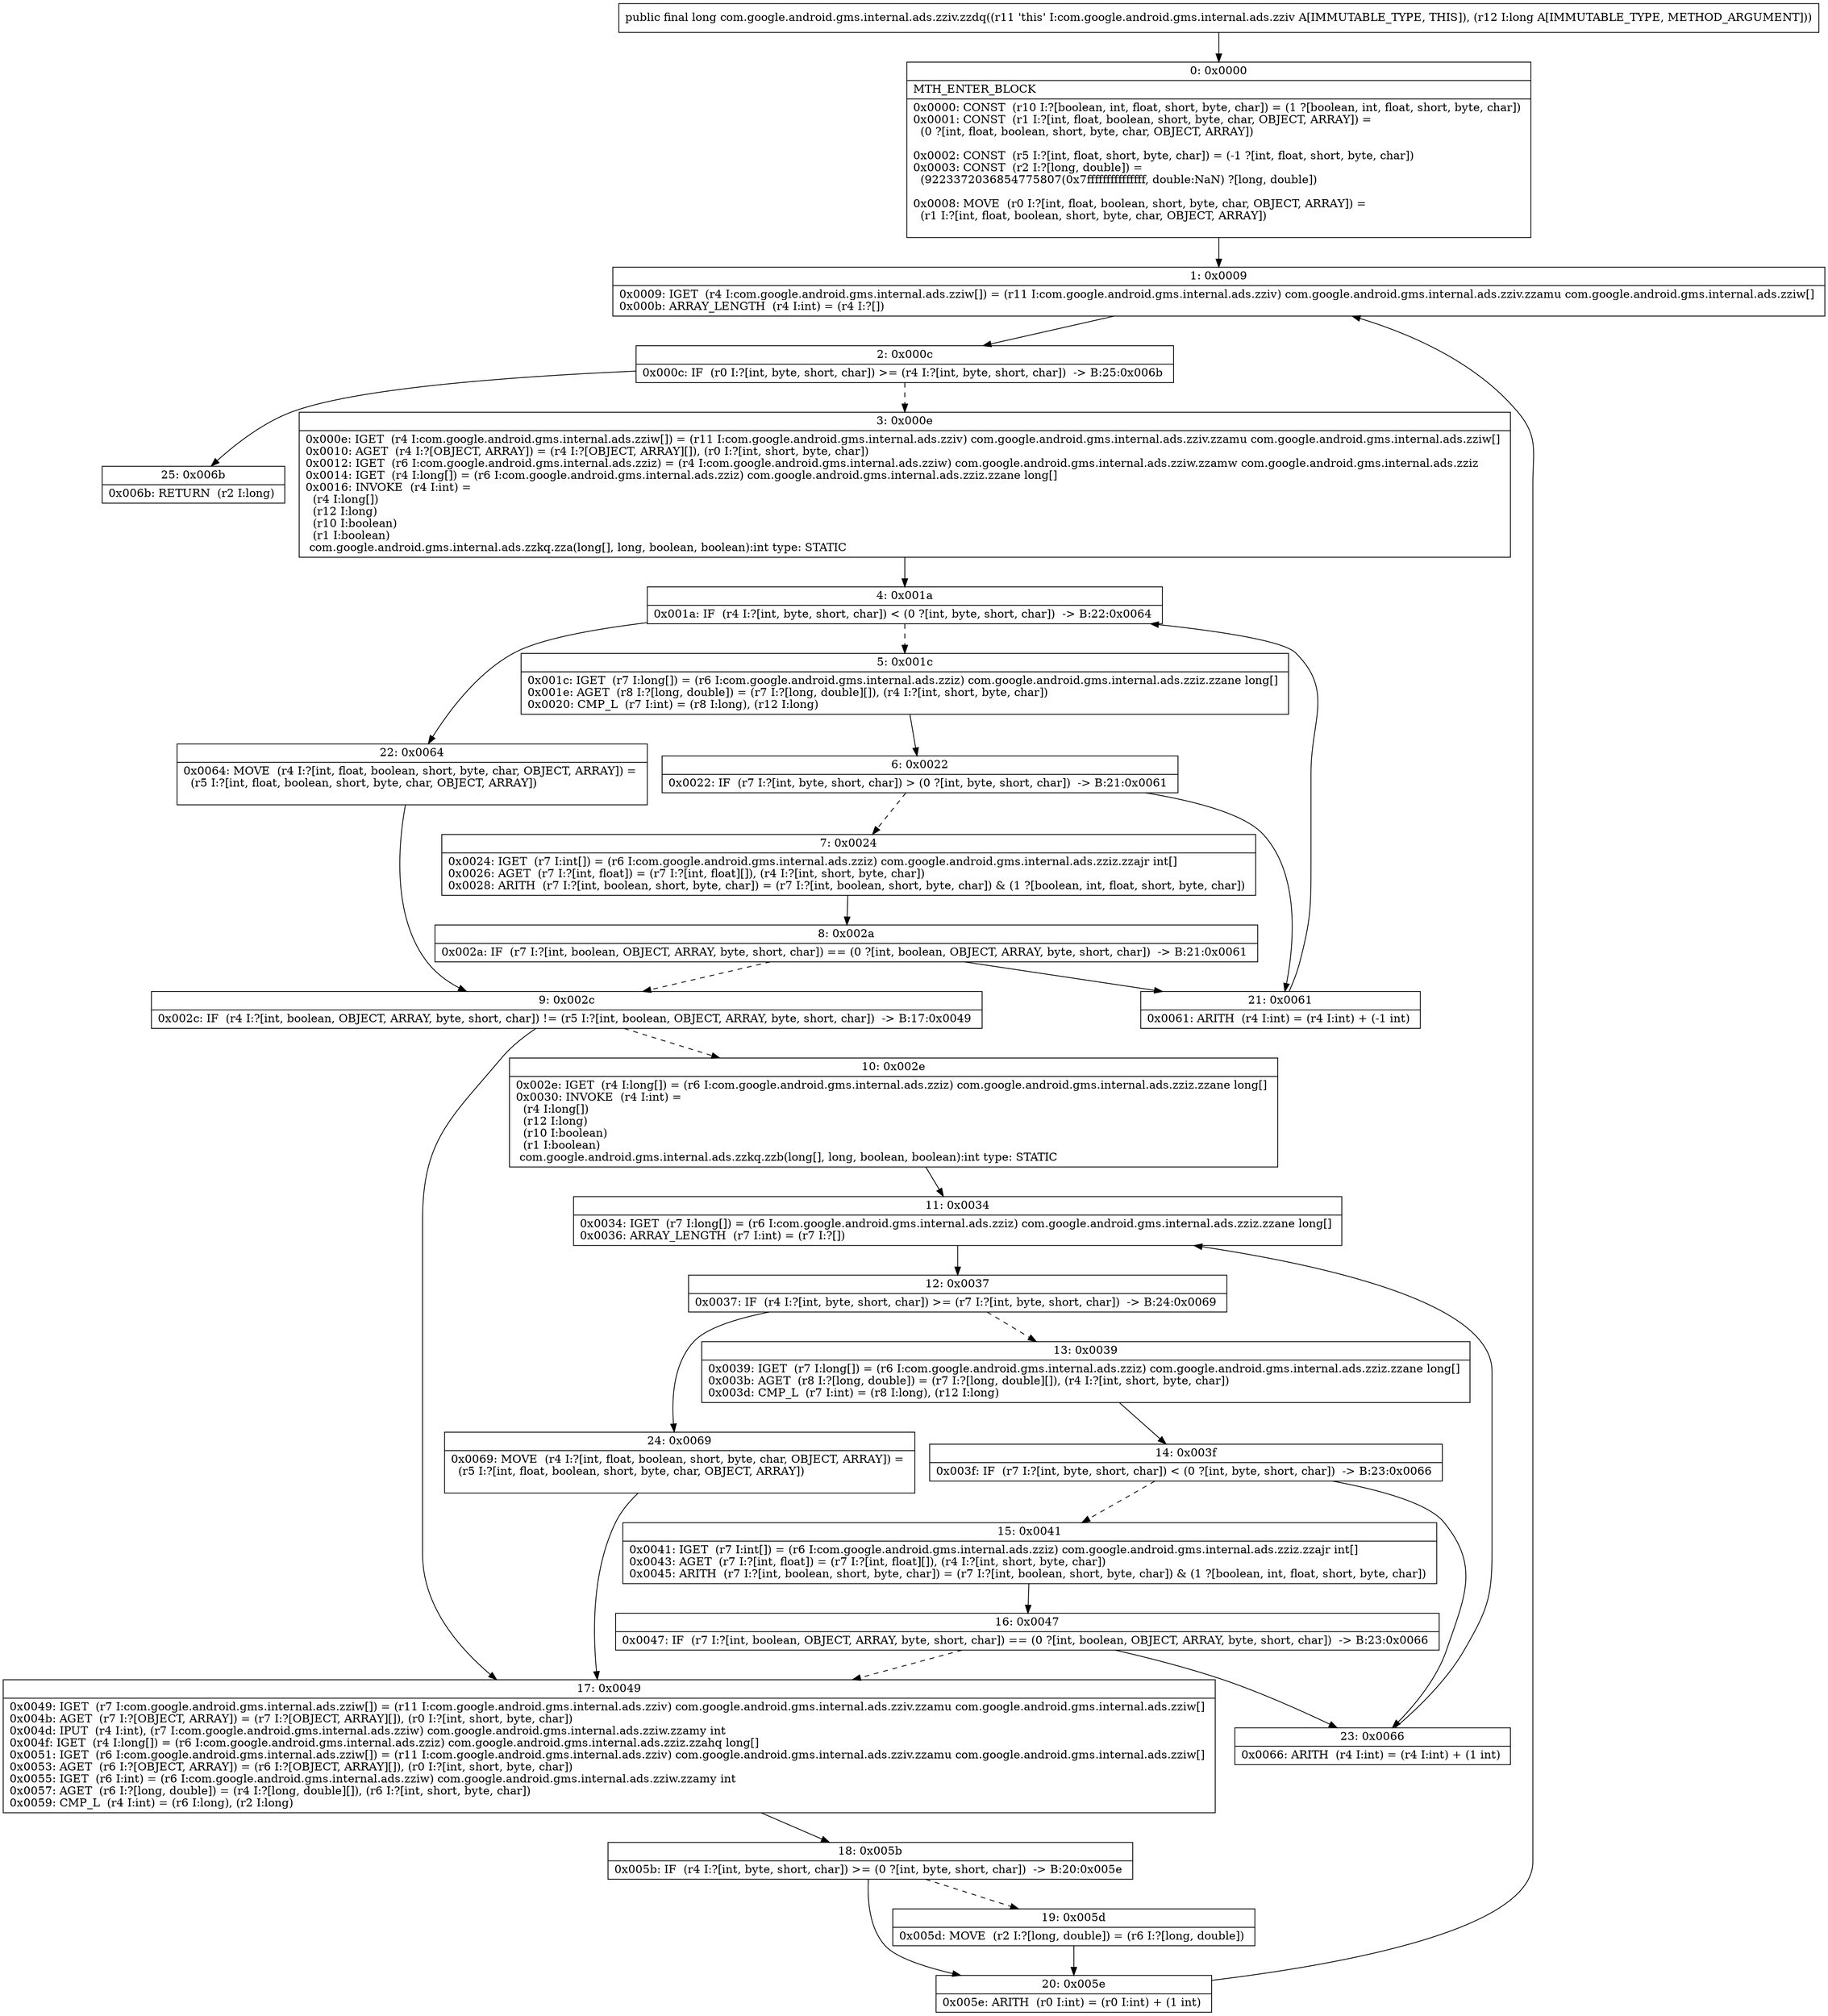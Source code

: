 digraph "CFG forcom.google.android.gms.internal.ads.zziv.zzdq(J)J" {
Node_0 [shape=record,label="{0\:\ 0x0000|MTH_ENTER_BLOCK\l|0x0000: CONST  (r10 I:?[boolean, int, float, short, byte, char]) = (1 ?[boolean, int, float, short, byte, char]) \l0x0001: CONST  (r1 I:?[int, float, boolean, short, byte, char, OBJECT, ARRAY]) = \l  (0 ?[int, float, boolean, short, byte, char, OBJECT, ARRAY])\l \l0x0002: CONST  (r5 I:?[int, float, short, byte, char]) = (\-1 ?[int, float, short, byte, char]) \l0x0003: CONST  (r2 I:?[long, double]) = \l  (9223372036854775807(0x7fffffffffffffff, double:NaN) ?[long, double])\l \l0x0008: MOVE  (r0 I:?[int, float, boolean, short, byte, char, OBJECT, ARRAY]) = \l  (r1 I:?[int, float, boolean, short, byte, char, OBJECT, ARRAY])\l \l}"];
Node_1 [shape=record,label="{1\:\ 0x0009|0x0009: IGET  (r4 I:com.google.android.gms.internal.ads.zziw[]) = (r11 I:com.google.android.gms.internal.ads.zziv) com.google.android.gms.internal.ads.zziv.zzamu com.google.android.gms.internal.ads.zziw[] \l0x000b: ARRAY_LENGTH  (r4 I:int) = (r4 I:?[]) \l}"];
Node_2 [shape=record,label="{2\:\ 0x000c|0x000c: IF  (r0 I:?[int, byte, short, char]) \>= (r4 I:?[int, byte, short, char])  \-\> B:25:0x006b \l}"];
Node_3 [shape=record,label="{3\:\ 0x000e|0x000e: IGET  (r4 I:com.google.android.gms.internal.ads.zziw[]) = (r11 I:com.google.android.gms.internal.ads.zziv) com.google.android.gms.internal.ads.zziv.zzamu com.google.android.gms.internal.ads.zziw[] \l0x0010: AGET  (r4 I:?[OBJECT, ARRAY]) = (r4 I:?[OBJECT, ARRAY][]), (r0 I:?[int, short, byte, char]) \l0x0012: IGET  (r6 I:com.google.android.gms.internal.ads.zziz) = (r4 I:com.google.android.gms.internal.ads.zziw) com.google.android.gms.internal.ads.zziw.zzamw com.google.android.gms.internal.ads.zziz \l0x0014: IGET  (r4 I:long[]) = (r6 I:com.google.android.gms.internal.ads.zziz) com.google.android.gms.internal.ads.zziz.zzane long[] \l0x0016: INVOKE  (r4 I:int) = \l  (r4 I:long[])\l  (r12 I:long)\l  (r10 I:boolean)\l  (r1 I:boolean)\l com.google.android.gms.internal.ads.zzkq.zza(long[], long, boolean, boolean):int type: STATIC \l}"];
Node_4 [shape=record,label="{4\:\ 0x001a|0x001a: IF  (r4 I:?[int, byte, short, char]) \< (0 ?[int, byte, short, char])  \-\> B:22:0x0064 \l}"];
Node_5 [shape=record,label="{5\:\ 0x001c|0x001c: IGET  (r7 I:long[]) = (r6 I:com.google.android.gms.internal.ads.zziz) com.google.android.gms.internal.ads.zziz.zzane long[] \l0x001e: AGET  (r8 I:?[long, double]) = (r7 I:?[long, double][]), (r4 I:?[int, short, byte, char]) \l0x0020: CMP_L  (r7 I:int) = (r8 I:long), (r12 I:long) \l}"];
Node_6 [shape=record,label="{6\:\ 0x0022|0x0022: IF  (r7 I:?[int, byte, short, char]) \> (0 ?[int, byte, short, char])  \-\> B:21:0x0061 \l}"];
Node_7 [shape=record,label="{7\:\ 0x0024|0x0024: IGET  (r7 I:int[]) = (r6 I:com.google.android.gms.internal.ads.zziz) com.google.android.gms.internal.ads.zziz.zzajr int[] \l0x0026: AGET  (r7 I:?[int, float]) = (r7 I:?[int, float][]), (r4 I:?[int, short, byte, char]) \l0x0028: ARITH  (r7 I:?[int, boolean, short, byte, char]) = (r7 I:?[int, boolean, short, byte, char]) & (1 ?[boolean, int, float, short, byte, char]) \l}"];
Node_8 [shape=record,label="{8\:\ 0x002a|0x002a: IF  (r7 I:?[int, boolean, OBJECT, ARRAY, byte, short, char]) == (0 ?[int, boolean, OBJECT, ARRAY, byte, short, char])  \-\> B:21:0x0061 \l}"];
Node_9 [shape=record,label="{9\:\ 0x002c|0x002c: IF  (r4 I:?[int, boolean, OBJECT, ARRAY, byte, short, char]) != (r5 I:?[int, boolean, OBJECT, ARRAY, byte, short, char])  \-\> B:17:0x0049 \l}"];
Node_10 [shape=record,label="{10\:\ 0x002e|0x002e: IGET  (r4 I:long[]) = (r6 I:com.google.android.gms.internal.ads.zziz) com.google.android.gms.internal.ads.zziz.zzane long[] \l0x0030: INVOKE  (r4 I:int) = \l  (r4 I:long[])\l  (r12 I:long)\l  (r10 I:boolean)\l  (r1 I:boolean)\l com.google.android.gms.internal.ads.zzkq.zzb(long[], long, boolean, boolean):int type: STATIC \l}"];
Node_11 [shape=record,label="{11\:\ 0x0034|0x0034: IGET  (r7 I:long[]) = (r6 I:com.google.android.gms.internal.ads.zziz) com.google.android.gms.internal.ads.zziz.zzane long[] \l0x0036: ARRAY_LENGTH  (r7 I:int) = (r7 I:?[]) \l}"];
Node_12 [shape=record,label="{12\:\ 0x0037|0x0037: IF  (r4 I:?[int, byte, short, char]) \>= (r7 I:?[int, byte, short, char])  \-\> B:24:0x0069 \l}"];
Node_13 [shape=record,label="{13\:\ 0x0039|0x0039: IGET  (r7 I:long[]) = (r6 I:com.google.android.gms.internal.ads.zziz) com.google.android.gms.internal.ads.zziz.zzane long[] \l0x003b: AGET  (r8 I:?[long, double]) = (r7 I:?[long, double][]), (r4 I:?[int, short, byte, char]) \l0x003d: CMP_L  (r7 I:int) = (r8 I:long), (r12 I:long) \l}"];
Node_14 [shape=record,label="{14\:\ 0x003f|0x003f: IF  (r7 I:?[int, byte, short, char]) \< (0 ?[int, byte, short, char])  \-\> B:23:0x0066 \l}"];
Node_15 [shape=record,label="{15\:\ 0x0041|0x0041: IGET  (r7 I:int[]) = (r6 I:com.google.android.gms.internal.ads.zziz) com.google.android.gms.internal.ads.zziz.zzajr int[] \l0x0043: AGET  (r7 I:?[int, float]) = (r7 I:?[int, float][]), (r4 I:?[int, short, byte, char]) \l0x0045: ARITH  (r7 I:?[int, boolean, short, byte, char]) = (r7 I:?[int, boolean, short, byte, char]) & (1 ?[boolean, int, float, short, byte, char]) \l}"];
Node_16 [shape=record,label="{16\:\ 0x0047|0x0047: IF  (r7 I:?[int, boolean, OBJECT, ARRAY, byte, short, char]) == (0 ?[int, boolean, OBJECT, ARRAY, byte, short, char])  \-\> B:23:0x0066 \l}"];
Node_17 [shape=record,label="{17\:\ 0x0049|0x0049: IGET  (r7 I:com.google.android.gms.internal.ads.zziw[]) = (r11 I:com.google.android.gms.internal.ads.zziv) com.google.android.gms.internal.ads.zziv.zzamu com.google.android.gms.internal.ads.zziw[] \l0x004b: AGET  (r7 I:?[OBJECT, ARRAY]) = (r7 I:?[OBJECT, ARRAY][]), (r0 I:?[int, short, byte, char]) \l0x004d: IPUT  (r4 I:int), (r7 I:com.google.android.gms.internal.ads.zziw) com.google.android.gms.internal.ads.zziw.zzamy int \l0x004f: IGET  (r4 I:long[]) = (r6 I:com.google.android.gms.internal.ads.zziz) com.google.android.gms.internal.ads.zziz.zzahq long[] \l0x0051: IGET  (r6 I:com.google.android.gms.internal.ads.zziw[]) = (r11 I:com.google.android.gms.internal.ads.zziv) com.google.android.gms.internal.ads.zziv.zzamu com.google.android.gms.internal.ads.zziw[] \l0x0053: AGET  (r6 I:?[OBJECT, ARRAY]) = (r6 I:?[OBJECT, ARRAY][]), (r0 I:?[int, short, byte, char]) \l0x0055: IGET  (r6 I:int) = (r6 I:com.google.android.gms.internal.ads.zziw) com.google.android.gms.internal.ads.zziw.zzamy int \l0x0057: AGET  (r6 I:?[long, double]) = (r4 I:?[long, double][]), (r6 I:?[int, short, byte, char]) \l0x0059: CMP_L  (r4 I:int) = (r6 I:long), (r2 I:long) \l}"];
Node_18 [shape=record,label="{18\:\ 0x005b|0x005b: IF  (r4 I:?[int, byte, short, char]) \>= (0 ?[int, byte, short, char])  \-\> B:20:0x005e \l}"];
Node_19 [shape=record,label="{19\:\ 0x005d|0x005d: MOVE  (r2 I:?[long, double]) = (r6 I:?[long, double]) \l}"];
Node_20 [shape=record,label="{20\:\ 0x005e|0x005e: ARITH  (r0 I:int) = (r0 I:int) + (1 int) \l}"];
Node_21 [shape=record,label="{21\:\ 0x0061|0x0061: ARITH  (r4 I:int) = (r4 I:int) + (\-1 int) \l}"];
Node_22 [shape=record,label="{22\:\ 0x0064|0x0064: MOVE  (r4 I:?[int, float, boolean, short, byte, char, OBJECT, ARRAY]) = \l  (r5 I:?[int, float, boolean, short, byte, char, OBJECT, ARRAY])\l \l}"];
Node_23 [shape=record,label="{23\:\ 0x0066|0x0066: ARITH  (r4 I:int) = (r4 I:int) + (1 int) \l}"];
Node_24 [shape=record,label="{24\:\ 0x0069|0x0069: MOVE  (r4 I:?[int, float, boolean, short, byte, char, OBJECT, ARRAY]) = \l  (r5 I:?[int, float, boolean, short, byte, char, OBJECT, ARRAY])\l \l}"];
Node_25 [shape=record,label="{25\:\ 0x006b|0x006b: RETURN  (r2 I:long) \l}"];
MethodNode[shape=record,label="{public final long com.google.android.gms.internal.ads.zziv.zzdq((r11 'this' I:com.google.android.gms.internal.ads.zziv A[IMMUTABLE_TYPE, THIS]), (r12 I:long A[IMMUTABLE_TYPE, METHOD_ARGUMENT])) }"];
MethodNode -> Node_0;
Node_0 -> Node_1;
Node_1 -> Node_2;
Node_2 -> Node_3[style=dashed];
Node_2 -> Node_25;
Node_3 -> Node_4;
Node_4 -> Node_5[style=dashed];
Node_4 -> Node_22;
Node_5 -> Node_6;
Node_6 -> Node_7[style=dashed];
Node_6 -> Node_21;
Node_7 -> Node_8;
Node_8 -> Node_9[style=dashed];
Node_8 -> Node_21;
Node_9 -> Node_10[style=dashed];
Node_9 -> Node_17;
Node_10 -> Node_11;
Node_11 -> Node_12;
Node_12 -> Node_13[style=dashed];
Node_12 -> Node_24;
Node_13 -> Node_14;
Node_14 -> Node_15[style=dashed];
Node_14 -> Node_23;
Node_15 -> Node_16;
Node_16 -> Node_17[style=dashed];
Node_16 -> Node_23;
Node_17 -> Node_18;
Node_18 -> Node_19[style=dashed];
Node_18 -> Node_20;
Node_19 -> Node_20;
Node_20 -> Node_1;
Node_21 -> Node_4;
Node_22 -> Node_9;
Node_23 -> Node_11;
Node_24 -> Node_17;
}

